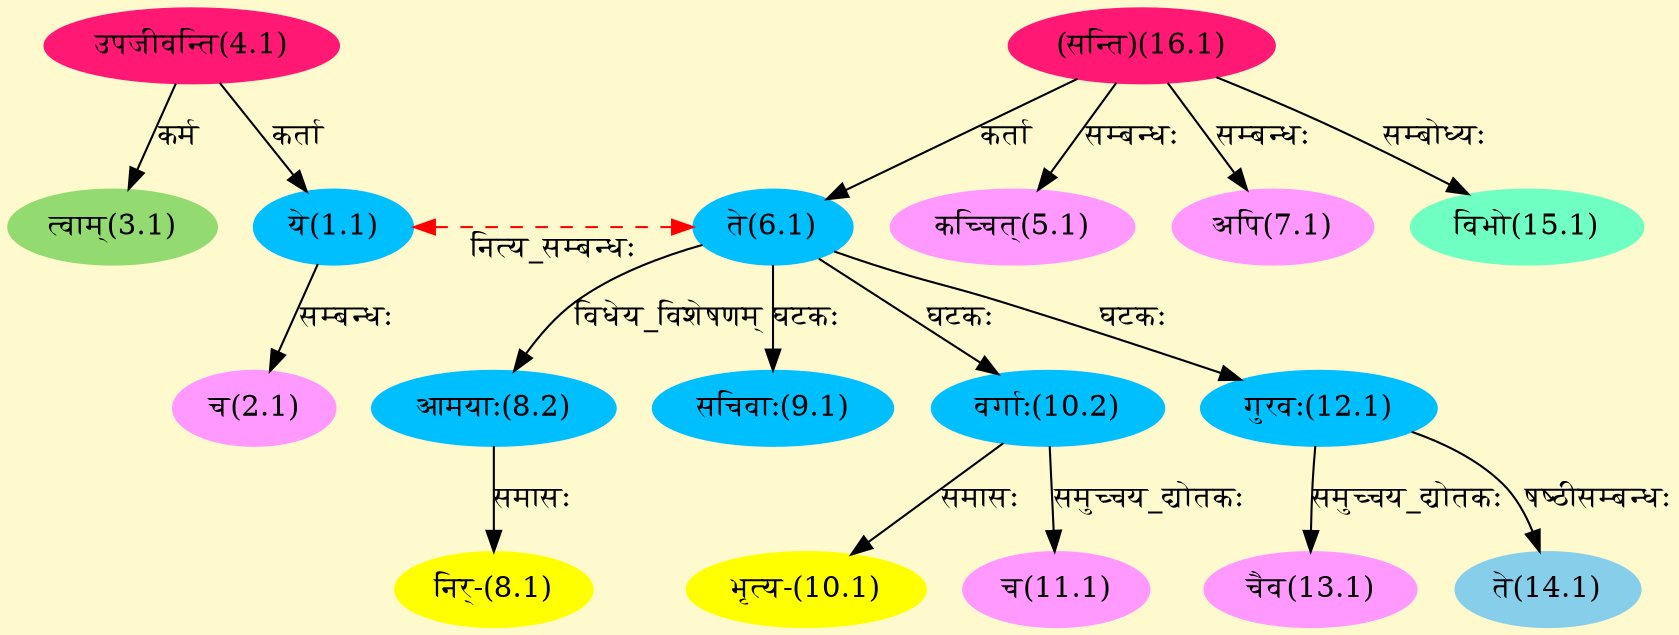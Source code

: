 digraph G{
rankdir=BT;
 compound=true;
 bgcolor="lemonchiffon1";
Node1_1 [style=filled, color="#00BFFF" label = "ये(1.1)"]
Node4_1 [style=filled, color="#FF1975" label = "उपजीवन्ति(4.1)"]
Node6_1 [style=filled, color="#00BFFF" label = "ते(6.1)"]
Node2_1 [style=filled, color="#FF99FF" label = "च(2.1)"]
Node3_1 [style=filled, color="#93DB70" label = "त्वाम्(3.1)"]
Node5_1 [style=filled, color="#FF99FF" label = "कच्चित्(5.1)"]
Node16_1 [style=filled, color="#FF1975" label = "(सन्ति)(16.1)"]
Node7_1 [style=filled, color="#FF99FF" label = "अपि(7.1)"]
Node8_1 [style=filled, color="#FFFF00" label = "निर्-(8.1)"]
Node8_2 [style=filled, color="#00BFFF" label = "आमयाः(8.2)"]
Node9_1 [style=filled, color="#00BFFF" label = "सचिवाः(9.1)"]
Node10_1 [style=filled, color="#FFFF00" label = "भृत्य-(10.1)"]
Node10_2 [style=filled, color="#00BFFF" label = "वर्गाः(10.2)"]
Node11_1 [style=filled, color="#FF99FF" label = "च(11.1)"]
Node12_1 [style=filled, color="#00BFFF" label = "गुरवः(12.1)"]
Node13_1 [style=filled, color="#FF99FF" label = "चैव(13.1)"]
Node14_1 [style=filled, color="#87CEEB" label = "ते(14.1)"]
Node15_1 [style=filled, color="#6FFFC3" label = "विभो(15.1)"]
{rank = same; Node1_1; Node6_1;}
/* Start of Relations section */

Node1_1 -> Node4_1 [  label="कर्ता"  dir="back" ]
Node1_1 -> Node6_1 [ style=dashed color="red" label="नित्य_सम्बन्धः"  dir="both" ]
Node2_1 -> Node1_1 [  label="सम्बन्धः"  dir="back" ]
Node3_1 -> Node4_1 [  label="कर्म"  dir="back" ]
Node5_1 -> Node16_1 [  label="सम्बन्धः"  dir="back" ]
Node6_1 -> Node16_1 [  label="कर्ता"  dir="back" ]
Node7_1 -> Node16_1 [  label="सम्बन्धः"  dir="back" ]
Node8_1 -> Node8_2 [  label="समासः"  dir="back" ]
Node8_2 -> Node6_1 [  label="विधेय_विशेषणम्"  dir="back" ]
Node9_1 -> Node6_1 [  label="घटकः"  dir="back" ]
Node10_1 -> Node10_2 [  label="समासः"  dir="back" ]
Node10_2 -> Node6_1 [  label="घटकः"  dir="back" ]
Node11_1 -> Node10_2 [  label="समुच्चय_द्योतकः"  dir="back" ]
Node12_1 -> Node6_1 [  label="घटकः"  dir="back" ]
Node13_1 -> Node12_1 [  label="समुच्चय_द्योतकः"  dir="back" ]
Node14_1 -> Node12_1 [  label="षष्ठीसम्बन्धः"  dir="back" ]
Node15_1 -> Node16_1 [  label="सम्बोध्यः"  dir="back" ]
}
